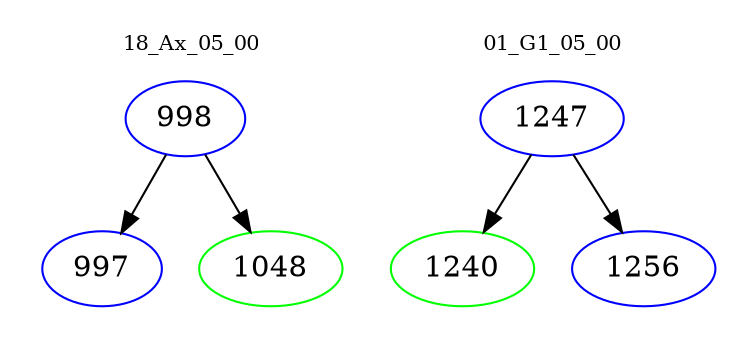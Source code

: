 digraph{
subgraph cluster_0 {
color = white
label = "18_Ax_05_00";
fontsize=10;
T0_998 [label="998", color="blue"]
T0_998 -> T0_997 [color="black"]
T0_997 [label="997", color="blue"]
T0_998 -> T0_1048 [color="black"]
T0_1048 [label="1048", color="green"]
}
subgraph cluster_1 {
color = white
label = "01_G1_05_00";
fontsize=10;
T1_1247 [label="1247", color="blue"]
T1_1247 -> T1_1240 [color="black"]
T1_1240 [label="1240", color="green"]
T1_1247 -> T1_1256 [color="black"]
T1_1256 [label="1256", color="blue"]
}
}

